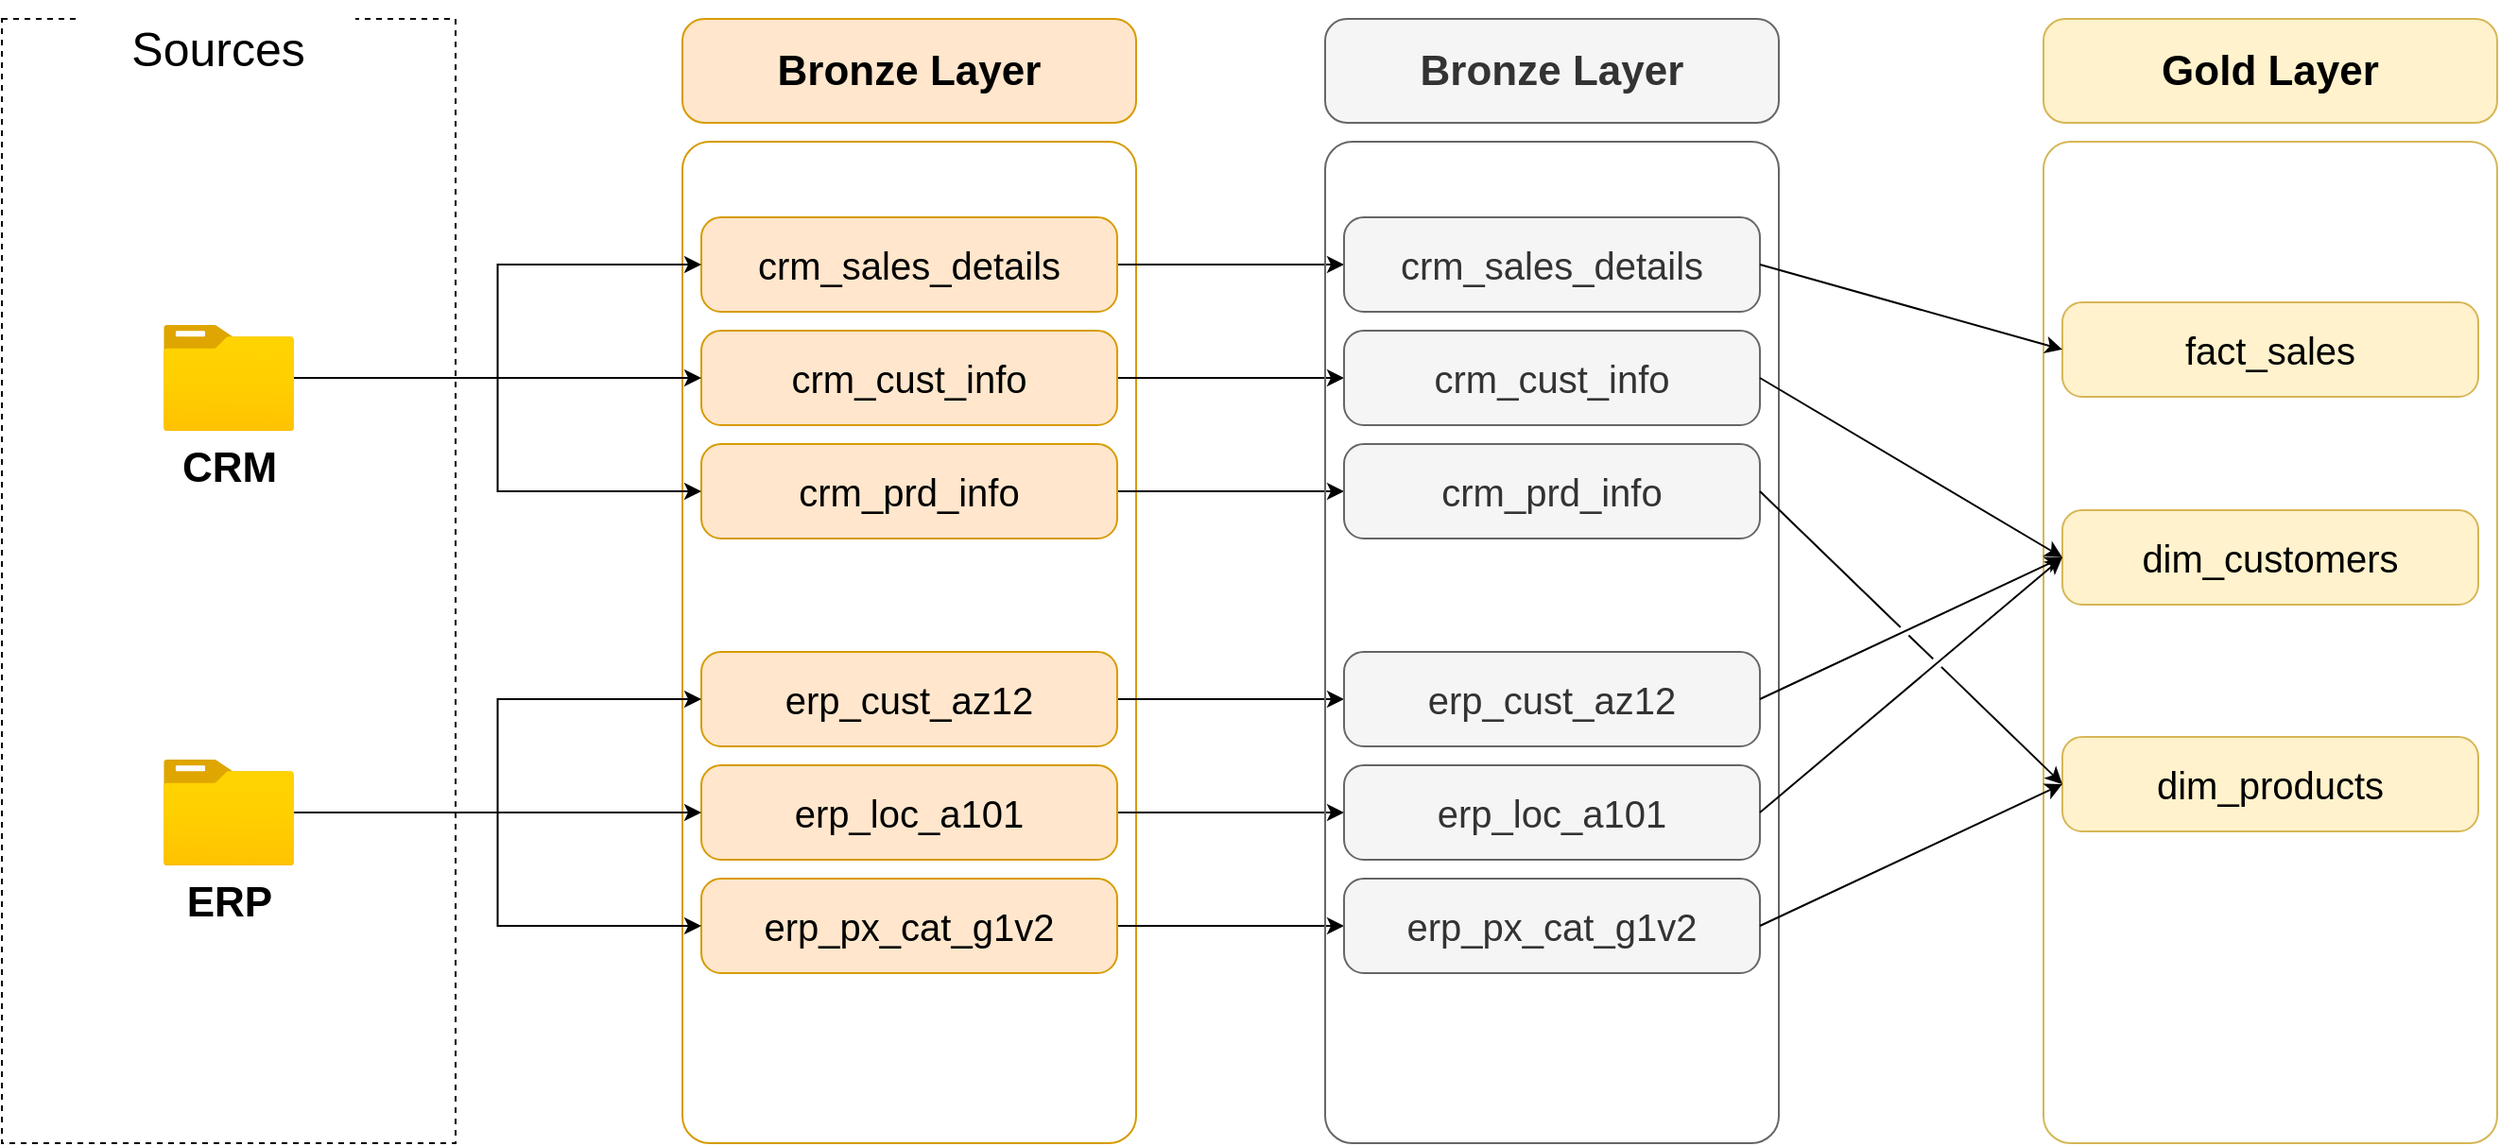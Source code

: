 <mxfile version="28.0.9">
  <diagram name="Page-1" id="N9836yIBgmRmnrmdhZAM">
    <mxGraphModel dx="1895" dy="973" grid="1" gridSize="10" guides="1" tooltips="1" connect="1" arrows="1" fold="1" page="1" pageScale="1" pageWidth="1654" pageHeight="1169" math="0" shadow="0">
      <root>
        <mxCell id="0" />
        <mxCell id="1" parent="0" />
        <mxCell id="UA8EGrvbCGnrW5tGRbxa-1" value="" style="rounded=0;whiteSpace=wrap;html=1;fillColor=none;dashed=1;" parent="1" vertex="1">
          <mxGeometry x="120" y="280" width="240" height="595" as="geometry" />
        </mxCell>
        <mxCell id="UA8EGrvbCGnrW5tGRbxa-2" value="&lt;b&gt;&lt;font style=&quot;font-size: 22px;&quot;&gt;Bronze Layer&lt;/font&gt;&lt;/b&gt;" style="rounded=1;whiteSpace=wrap;html=1;fillStyle=auto;fillColor=#ffe6cc;strokeColor=#d79b00;arcSize=21;" parent="1" vertex="1">
          <mxGeometry x="480" y="280" width="240" height="55" as="geometry" />
        </mxCell>
        <mxCell id="UA8EGrvbCGnrW5tGRbxa-3" value="" style="rounded=1;whiteSpace=wrap;html=1;fillColor=none;strokeColor=#d79b00;arcSize=6;" parent="1" vertex="1">
          <mxGeometry x="480" y="345" width="240" height="530" as="geometry" />
        </mxCell>
        <mxCell id="yjgawvZ1CohHdNN4FqjO-9" style="edgeStyle=orthogonalEdgeStyle;rounded=0;orthogonalLoop=1;jettySize=auto;html=1;entryX=0;entryY=0.5;entryDx=0;entryDy=0;" parent="1" source="UA8EGrvbCGnrW5tGRbxa-7" target="yjgawvZ1CohHdNN4FqjO-3" edge="1">
          <mxGeometry relative="1" as="geometry" />
        </mxCell>
        <mxCell id="UA8EGrvbCGnrW5tGRbxa-7" value="&lt;font style=&quot;font-size: 20px;&quot;&gt;crm_sales_details&lt;/font&gt;" style="rounded=1;whiteSpace=wrap;html=1;fillStyle=auto;fillColor=#ffe6cc;strokeColor=#d79b00;arcSize=21;" parent="1" vertex="1">
          <mxGeometry x="490" y="385" width="220" height="50" as="geometry" />
        </mxCell>
        <mxCell id="yjgawvZ1CohHdNN4FqjO-11" style="edgeStyle=orthogonalEdgeStyle;rounded=0;orthogonalLoop=1;jettySize=auto;html=1;exitX=1;exitY=0.5;exitDx=0;exitDy=0;entryX=0;entryY=0.5;entryDx=0;entryDy=0;" parent="1" source="UA8EGrvbCGnrW5tGRbxa-8" target="yjgawvZ1CohHdNN4FqjO-4" edge="1">
          <mxGeometry relative="1" as="geometry" />
        </mxCell>
        <mxCell id="UA8EGrvbCGnrW5tGRbxa-8" value="&lt;font style=&quot;font-size: 20px;&quot;&gt;crm_prd_info&lt;/font&gt;" style="rounded=1;whiteSpace=wrap;html=1;fillStyle=auto;fillColor=#ffe6cc;strokeColor=#d79b00;arcSize=21;" parent="1" vertex="1">
          <mxGeometry x="490" y="505" width="220" height="50" as="geometry" />
        </mxCell>
        <mxCell id="yjgawvZ1CohHdNN4FqjO-15" style="edgeStyle=orthogonalEdgeStyle;rounded=0;orthogonalLoop=1;jettySize=auto;html=1;exitX=1;exitY=0.5;exitDx=0;exitDy=0;entryX=0;entryY=0.5;entryDx=0;entryDy=0;" parent="1" source="UA8EGrvbCGnrW5tGRbxa-9" target="yjgawvZ1CohHdNN4FqjO-5" edge="1">
          <mxGeometry relative="1" as="geometry" />
        </mxCell>
        <mxCell id="UA8EGrvbCGnrW5tGRbxa-9" value="&lt;font style=&quot;font-size: 20px;&quot;&gt;crm_cust_info&lt;/font&gt;" style="rounded=1;whiteSpace=wrap;html=1;fillStyle=auto;fillColor=#ffe6cc;strokeColor=#d79b00;arcSize=21;" parent="1" vertex="1">
          <mxGeometry x="490" y="445" width="220" height="50" as="geometry" />
        </mxCell>
        <mxCell id="yjgawvZ1CohHdNN4FqjO-12" style="edgeStyle=orthogonalEdgeStyle;rounded=0;orthogonalLoop=1;jettySize=auto;html=1;exitX=1;exitY=0.5;exitDx=0;exitDy=0;entryX=0;entryY=0.5;entryDx=0;entryDy=0;" parent="1" source="UA8EGrvbCGnrW5tGRbxa-10" target="yjgawvZ1CohHdNN4FqjO-6" edge="1">
          <mxGeometry relative="1" as="geometry" />
        </mxCell>
        <mxCell id="UA8EGrvbCGnrW5tGRbxa-10" value="&lt;font style=&quot;font-size: 20px;&quot;&gt;erp_cust_az12&lt;/font&gt;" style="rounded=1;whiteSpace=wrap;html=1;fillStyle=auto;fillColor=#ffe6cc;strokeColor=#d79b00;arcSize=21;" parent="1" vertex="1">
          <mxGeometry x="490" y="615" width="220" height="50" as="geometry" />
        </mxCell>
        <mxCell id="yjgawvZ1CohHdNN4FqjO-14" style="edgeStyle=orthogonalEdgeStyle;rounded=0;orthogonalLoop=1;jettySize=auto;html=1;exitX=1;exitY=0.5;exitDx=0;exitDy=0;entryX=0;entryY=0.5;entryDx=0;entryDy=0;" parent="1" source="UA8EGrvbCGnrW5tGRbxa-11" target="yjgawvZ1CohHdNN4FqjO-7" edge="1">
          <mxGeometry relative="1" as="geometry" />
        </mxCell>
        <mxCell id="UA8EGrvbCGnrW5tGRbxa-11" value="&lt;font style=&quot;font-size: 20px;&quot;&gt;erp_px_cat_g1v2&lt;/font&gt;" style="rounded=1;whiteSpace=wrap;html=1;fillStyle=auto;fillColor=#ffe6cc;strokeColor=#d79b00;arcSize=21;" parent="1" vertex="1">
          <mxGeometry x="490" y="735" width="220" height="50" as="geometry" />
        </mxCell>
        <mxCell id="yjgawvZ1CohHdNN4FqjO-13" style="edgeStyle=orthogonalEdgeStyle;rounded=0;orthogonalLoop=1;jettySize=auto;html=1;exitX=1;exitY=0.5;exitDx=0;exitDy=0;entryX=0;entryY=0.5;entryDx=0;entryDy=0;" parent="1" source="UA8EGrvbCGnrW5tGRbxa-12" target="yjgawvZ1CohHdNN4FqjO-8" edge="1">
          <mxGeometry relative="1" as="geometry" />
        </mxCell>
        <mxCell id="UA8EGrvbCGnrW5tGRbxa-12" value="&lt;font style=&quot;font-size: 20px;&quot;&gt;erp_loc_a101&lt;/font&gt;" style="rounded=1;whiteSpace=wrap;html=1;fillStyle=auto;fillColor=#ffe6cc;strokeColor=#d79b00;arcSize=21;" parent="1" vertex="1">
          <mxGeometry x="490" y="675" width="220" height="50" as="geometry" />
        </mxCell>
        <mxCell id="UA8EGrvbCGnrW5tGRbxa-16" style="edgeStyle=orthogonalEdgeStyle;rounded=0;orthogonalLoop=1;jettySize=auto;html=1;entryX=0;entryY=0.5;entryDx=0;entryDy=0;" parent="1" source="UA8EGrvbCGnrW5tGRbxa-13" target="UA8EGrvbCGnrW5tGRbxa-9" edge="1">
          <mxGeometry relative="1" as="geometry" />
        </mxCell>
        <mxCell id="UA8EGrvbCGnrW5tGRbxa-19" style="edgeStyle=orthogonalEdgeStyle;rounded=0;orthogonalLoop=1;jettySize=auto;html=1;entryX=0;entryY=0.5;entryDx=0;entryDy=0;" parent="1" source="UA8EGrvbCGnrW5tGRbxa-13" target="UA8EGrvbCGnrW5tGRbxa-7" edge="1">
          <mxGeometry relative="1" as="geometry" />
        </mxCell>
        <mxCell id="UA8EGrvbCGnrW5tGRbxa-20" style="edgeStyle=orthogonalEdgeStyle;rounded=0;orthogonalLoop=1;jettySize=auto;html=1;entryX=0;entryY=0.5;entryDx=0;entryDy=0;" parent="1" source="UA8EGrvbCGnrW5tGRbxa-13" target="UA8EGrvbCGnrW5tGRbxa-8" edge="1">
          <mxGeometry relative="1" as="geometry" />
        </mxCell>
        <mxCell id="UA8EGrvbCGnrW5tGRbxa-13" value="&lt;b style=&quot;&quot;&gt;&lt;font style=&quot;font-size: 22px;&quot;&gt;CRM&lt;/font&gt;&lt;/b&gt;" style="image;aspect=fixed;html=1;points=[];align=center;fontSize=12;image=img/lib/azure2/general/Folder_Blank.svg;" parent="1" vertex="1">
          <mxGeometry x="205.5" y="442" width="69" height="56.0" as="geometry" />
        </mxCell>
        <mxCell id="UA8EGrvbCGnrW5tGRbxa-17" style="edgeStyle=orthogonalEdgeStyle;rounded=0;orthogonalLoop=1;jettySize=auto;html=1;entryX=0;entryY=0.5;entryDx=0;entryDy=0;" parent="1" source="UA8EGrvbCGnrW5tGRbxa-14" target="UA8EGrvbCGnrW5tGRbxa-12" edge="1">
          <mxGeometry relative="1" as="geometry" />
        </mxCell>
        <mxCell id="UA8EGrvbCGnrW5tGRbxa-21" style="edgeStyle=orthogonalEdgeStyle;rounded=0;orthogonalLoop=1;jettySize=auto;html=1;entryX=0;entryY=0.5;entryDx=0;entryDy=0;" parent="1" source="UA8EGrvbCGnrW5tGRbxa-14" target="UA8EGrvbCGnrW5tGRbxa-10" edge="1">
          <mxGeometry relative="1" as="geometry" />
        </mxCell>
        <mxCell id="UA8EGrvbCGnrW5tGRbxa-22" style="edgeStyle=orthogonalEdgeStyle;rounded=0;orthogonalLoop=1;jettySize=auto;html=1;entryX=0;entryY=0.5;entryDx=0;entryDy=0;" parent="1" source="UA8EGrvbCGnrW5tGRbxa-14" target="UA8EGrvbCGnrW5tGRbxa-11" edge="1">
          <mxGeometry relative="1" as="geometry" />
        </mxCell>
        <mxCell id="UA8EGrvbCGnrW5tGRbxa-14" value="&lt;span style=&quot;font-size: 22px;&quot;&gt;&lt;b&gt;ERP&lt;/b&gt;&lt;/span&gt;" style="image;aspect=fixed;html=1;points=[];align=center;fontSize=12;image=img/lib/azure2/general/Folder_Blank.svg;" parent="1" vertex="1">
          <mxGeometry x="205.5" y="672" width="69" height="56" as="geometry" />
        </mxCell>
        <mxCell id="UA8EGrvbCGnrW5tGRbxa-15" value="&lt;font style=&quot;font-size: 25px;&quot;&gt;Sources&lt;/font&gt;" style="rounded=0;whiteSpace=wrap;html=1;strokeColor=none;" parent="1" vertex="1">
          <mxGeometry x="162" y="270" width="145" height="50" as="geometry" />
        </mxCell>
        <mxCell id="yjgawvZ1CohHdNN4FqjO-1" value="&lt;b&gt;&lt;font style=&quot;font-size: 22px;&quot;&gt;Bronze Layer&lt;/font&gt;&lt;/b&gt;" style="rounded=1;whiteSpace=wrap;html=1;fillStyle=auto;fillColor=#f5f5f5;strokeColor=#666666;arcSize=21;fontColor=#333333;" parent="1" vertex="1">
          <mxGeometry x="820" y="280" width="240" height="55" as="geometry" />
        </mxCell>
        <mxCell id="yjgawvZ1CohHdNN4FqjO-2" value="" style="rounded=1;whiteSpace=wrap;html=1;fillColor=none;strokeColor=#666666;arcSize=6;fontColor=#333333;" parent="1" vertex="1">
          <mxGeometry x="820" y="345" width="240" height="530" as="geometry" />
        </mxCell>
        <mxCell id="yjgawvZ1CohHdNN4FqjO-3" value="&lt;font style=&quot;font-size: 20px;&quot;&gt;crm_sales_details&lt;/font&gt;" style="rounded=1;whiteSpace=wrap;html=1;fillStyle=auto;fillColor=#f5f5f5;strokeColor=#666666;arcSize=21;fontColor=#333333;" parent="1" vertex="1">
          <mxGeometry x="830" y="385" width="220" height="50" as="geometry" />
        </mxCell>
        <mxCell id="yjgawvZ1CohHdNN4FqjO-4" value="&lt;font style=&quot;font-size: 20px;&quot;&gt;crm_prd_info&lt;/font&gt;" style="rounded=1;whiteSpace=wrap;html=1;fillStyle=auto;fillColor=#f5f5f5;strokeColor=#666666;arcSize=21;fontColor=#333333;" parent="1" vertex="1">
          <mxGeometry x="830" y="505" width="220" height="50" as="geometry" />
        </mxCell>
        <mxCell id="yjgawvZ1CohHdNN4FqjO-5" value="&lt;font style=&quot;font-size: 20px;&quot;&gt;crm_cust_info&lt;/font&gt;" style="rounded=1;whiteSpace=wrap;html=1;fillStyle=auto;fillColor=#f5f5f5;strokeColor=#666666;arcSize=21;fontColor=#333333;" parent="1" vertex="1">
          <mxGeometry x="830" y="445" width="220" height="50" as="geometry" />
        </mxCell>
        <mxCell id="yjgawvZ1CohHdNN4FqjO-6" value="&lt;font style=&quot;font-size: 20px;&quot;&gt;erp_cust_az12&lt;/font&gt;" style="rounded=1;whiteSpace=wrap;html=1;fillStyle=auto;fillColor=#f5f5f5;strokeColor=#666666;arcSize=21;fontColor=#333333;" parent="1" vertex="1">
          <mxGeometry x="830" y="615" width="220" height="50" as="geometry" />
        </mxCell>
        <mxCell id="yjgawvZ1CohHdNN4FqjO-7" value="&lt;font style=&quot;font-size: 20px;&quot;&gt;erp_px_cat_g1v2&lt;/font&gt;" style="rounded=1;whiteSpace=wrap;html=1;fillStyle=auto;fillColor=#f5f5f5;strokeColor=#666666;arcSize=21;fontColor=#333333;" parent="1" vertex="1">
          <mxGeometry x="830" y="735" width="220" height="50" as="geometry" />
        </mxCell>
        <mxCell id="yjgawvZ1CohHdNN4FqjO-8" value="&lt;font style=&quot;font-size: 20px;&quot;&gt;erp_loc_a101&lt;/font&gt;" style="rounded=1;whiteSpace=wrap;html=1;fillStyle=auto;fillColor=#f5f5f5;strokeColor=#666666;arcSize=21;fontColor=#333333;" parent="1" vertex="1">
          <mxGeometry x="830" y="675" width="220" height="50" as="geometry" />
        </mxCell>
        <mxCell id="Fa6Xu6pQnS8w0PxB3qB9-1" value="&lt;b&gt;&lt;font style=&quot;font-size: 22px;&quot;&gt;Gold Layer&lt;/font&gt;&lt;/b&gt;" style="rounded=1;whiteSpace=wrap;html=1;fillStyle=auto;fillColor=#fff2cc;strokeColor=#d6b656;arcSize=21;" vertex="1" parent="1">
          <mxGeometry x="1200" y="280" width="240" height="55" as="geometry" />
        </mxCell>
        <mxCell id="Fa6Xu6pQnS8w0PxB3qB9-2" value="" style="rounded=1;whiteSpace=wrap;html=1;arcSize=6;fillColor=none;strokeColor=#d6b656;" vertex="1" parent="1">
          <mxGeometry x="1200" y="345" width="240" height="530" as="geometry" />
        </mxCell>
        <mxCell id="Fa6Xu6pQnS8w0PxB3qB9-3" value="&lt;font style=&quot;font-size: 20px;&quot;&gt;fact_sales&lt;/font&gt;" style="rounded=1;whiteSpace=wrap;html=1;fillStyle=auto;fillColor=#fff2cc;strokeColor=#d6b656;arcSize=21;" vertex="1" parent="1">
          <mxGeometry x="1210" y="430" width="220" height="50" as="geometry" />
        </mxCell>
        <mxCell id="Fa6Xu6pQnS8w0PxB3qB9-4" value="&lt;font style=&quot;font-size: 20px;&quot;&gt;dim_products&lt;/font&gt;" style="rounded=1;whiteSpace=wrap;html=1;fillStyle=auto;fillColor=#fff2cc;strokeColor=#d6b656;arcSize=21;" vertex="1" parent="1">
          <mxGeometry x="1210" y="660" width="220" height="50" as="geometry" />
        </mxCell>
        <mxCell id="Fa6Xu6pQnS8w0PxB3qB9-5" value="&lt;font style=&quot;font-size: 20px;&quot;&gt;dim_customers&lt;/font&gt;" style="rounded=1;whiteSpace=wrap;html=1;fillStyle=auto;fillColor=#fff2cc;strokeColor=#d6b656;arcSize=21;" vertex="1" parent="1">
          <mxGeometry x="1210" y="540" width="220" height="50" as="geometry" />
        </mxCell>
        <mxCell id="Fa6Xu6pQnS8w0PxB3qB9-9" value="" style="endArrow=classic;html=1;rounded=0;exitX=1;exitY=0.5;exitDx=0;exitDy=0;entryX=0;entryY=0.5;entryDx=0;entryDy=0;jumpStyle=gap;" edge="1" parent="1" source="yjgawvZ1CohHdNN4FqjO-3" target="Fa6Xu6pQnS8w0PxB3qB9-3">
          <mxGeometry width="50" height="50" relative="1" as="geometry">
            <mxPoint x="1070" y="530" as="sourcePoint" />
            <mxPoint x="1120" y="480" as="targetPoint" />
          </mxGeometry>
        </mxCell>
        <mxCell id="Fa6Xu6pQnS8w0PxB3qB9-10" value="" style="endArrow=classic;html=1;rounded=0;exitX=1;exitY=0.5;exitDx=0;exitDy=0;entryX=0;entryY=0.5;entryDx=0;entryDy=0;jumpStyle=gap;" edge="1" parent="1" source="yjgawvZ1CohHdNN4FqjO-5" target="Fa6Xu6pQnS8w0PxB3qB9-5">
          <mxGeometry width="50" height="50" relative="1" as="geometry">
            <mxPoint x="1080" y="550" as="sourcePoint" />
            <mxPoint x="1130" y="500" as="targetPoint" />
          </mxGeometry>
        </mxCell>
        <mxCell id="Fa6Xu6pQnS8w0PxB3qB9-11" value="" style="endArrow=classic;html=1;rounded=0;exitX=1;exitY=0.5;exitDx=0;exitDy=0;entryX=0;entryY=0.5;entryDx=0;entryDy=0;jumpStyle=gap;" edge="1" parent="1" source="yjgawvZ1CohHdNN4FqjO-6" target="Fa6Xu6pQnS8w0PxB3qB9-5">
          <mxGeometry width="50" height="50" relative="1" as="geometry">
            <mxPoint x="1160" y="540" as="sourcePoint" />
            <mxPoint x="1210" y="490" as="targetPoint" />
          </mxGeometry>
        </mxCell>
        <mxCell id="Fa6Xu6pQnS8w0PxB3qB9-12" value="" style="endArrow=classic;html=1;rounded=0;exitX=1;exitY=0.5;exitDx=0;exitDy=0;entryX=0;entryY=0.5;entryDx=0;entryDy=0;jumpStyle=gap;" edge="1" parent="1" source="yjgawvZ1CohHdNN4FqjO-8" target="Fa6Xu6pQnS8w0PxB3qB9-5">
          <mxGeometry width="50" height="50" relative="1" as="geometry">
            <mxPoint x="1090" y="700" as="sourcePoint" />
            <mxPoint x="1140" y="650" as="targetPoint" />
          </mxGeometry>
        </mxCell>
        <mxCell id="Fa6Xu6pQnS8w0PxB3qB9-13" value="" style="endArrow=classic;html=1;rounded=0;exitX=1;exitY=0.5;exitDx=0;exitDy=0;entryX=0;entryY=0.5;entryDx=0;entryDy=0;jumpStyle=gap;" edge="1" parent="1" source="yjgawvZ1CohHdNN4FqjO-7" target="Fa6Xu6pQnS8w0PxB3qB9-4">
          <mxGeometry width="50" height="50" relative="1" as="geometry">
            <mxPoint x="1070" y="750" as="sourcePoint" />
            <mxPoint x="1120" y="700" as="targetPoint" />
          </mxGeometry>
        </mxCell>
        <mxCell id="Fa6Xu6pQnS8w0PxB3qB9-14" value="" style="endArrow=classic;html=1;rounded=0;exitX=1;exitY=0.5;exitDx=0;exitDy=0;entryX=0;entryY=0.5;entryDx=0;entryDy=0;jumpStyle=gap;" edge="1" parent="1" source="yjgawvZ1CohHdNN4FqjO-4" target="Fa6Xu6pQnS8w0PxB3qB9-4">
          <mxGeometry width="50" height="50" relative="1" as="geometry">
            <mxPoint x="1070" y="610" as="sourcePoint" />
            <mxPoint x="1120" y="560" as="targetPoint" />
          </mxGeometry>
        </mxCell>
      </root>
    </mxGraphModel>
  </diagram>
</mxfile>
